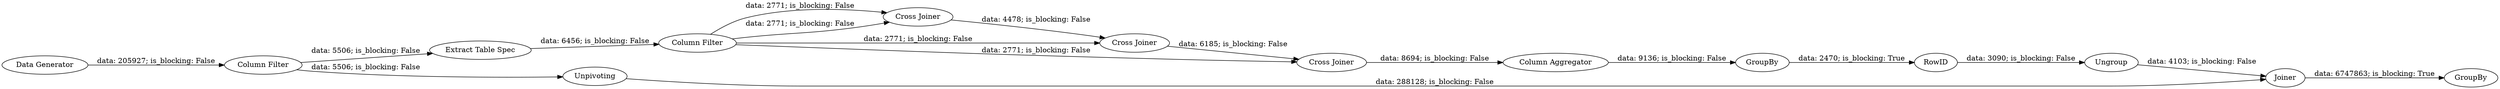 digraph {
	"8007915516100950359_15" [label=Joiner]
	"8007915516100950359_5" [label="Cross Joiner"]
	"8007915516100950359_10" [label="Column Aggregator"]
	"8007915516100950359_6" [label="Cross Joiner"]
	"8007915516100950359_3" [label="Column Filter"]
	"8007915516100950359_16" [label=GroupBy]
	"8007915516100950359_11" [label=GroupBy]
	"8007915516100950359_14" [label=RowID]
	"8007915516100950359_1" [label="Data Generator"]
	"8007915516100950359_13" [label=Ungroup]
	"8007915516100950359_2" [label="Extract Table Spec"]
	"8007915516100950359_9" [label="Column Filter"]
	"8007915516100950359_7" [label="Cross Joiner"]
	"8007915516100950359_4" [label=Unpivoting]
	"8007915516100950359_14" -> "8007915516100950359_13" [label="data: 3090; is_blocking: False"]
	"8007915516100950359_9" -> "8007915516100950359_6" [label="data: 2771; is_blocking: False"]
	"8007915516100950359_2" -> "8007915516100950359_9" [label="data: 6456; is_blocking: False"]
	"8007915516100950359_3" -> "8007915516100950359_2" [label="data: 5506; is_blocking: False"]
	"8007915516100950359_9" -> "8007915516100950359_5" [label="data: 2771; is_blocking: False"]
	"8007915516100950359_9" -> "8007915516100950359_5" [label="data: 2771; is_blocking: False"]
	"8007915516100950359_15" -> "8007915516100950359_16" [label="data: 6747863; is_blocking: True"]
	"8007915516100950359_11" -> "8007915516100950359_14" [label="data: 2470; is_blocking: True"]
	"8007915516100950359_4" -> "8007915516100950359_15" [label="data: 288128; is_blocking: False"]
	"8007915516100950359_6" -> "8007915516100950359_7" [label="data: 6185; is_blocking: False"]
	"8007915516100950359_3" -> "8007915516100950359_4" [label="data: 5506; is_blocking: False"]
	"8007915516100950359_1" -> "8007915516100950359_3" [label="data: 205927; is_blocking: False"]
	"8007915516100950359_5" -> "8007915516100950359_6" [label="data: 4478; is_blocking: False"]
	"8007915516100950359_10" -> "8007915516100950359_11" [label="data: 9136; is_blocking: False"]
	"8007915516100950359_13" -> "8007915516100950359_15" [label="data: 4103; is_blocking: False"]
	"8007915516100950359_9" -> "8007915516100950359_7" [label="data: 2771; is_blocking: False"]
	"8007915516100950359_7" -> "8007915516100950359_10" [label="data: 8694; is_blocking: False"]
	rankdir=LR
}
